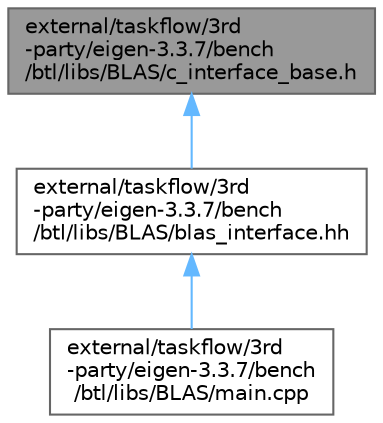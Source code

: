 digraph "external/taskflow/3rd-party/eigen-3.3.7/bench/btl/libs/BLAS/c_interface_base.h"
{
 // LATEX_PDF_SIZE
  bgcolor="transparent";
  edge [fontname=Helvetica,fontsize=10,labelfontname=Helvetica,labelfontsize=10];
  node [fontname=Helvetica,fontsize=10,shape=box,height=0.2,width=0.4];
  Node1 [id="Node000001",label="external/taskflow/3rd\l-party/eigen-3.3.7/bench\l/btl/libs/BLAS/c_interface_base.h",height=0.2,width=0.4,color="gray40", fillcolor="grey60", style="filled", fontcolor="black",tooltip=" "];
  Node1 -> Node2 [id="edge1_Node000001_Node000002",dir="back",color="steelblue1",style="solid",tooltip=" "];
  Node2 [id="Node000002",label="external/taskflow/3rd\l-party/eigen-3.3.7/bench\l/btl/libs/BLAS/blas_interface.hh",height=0.2,width=0.4,color="grey40", fillcolor="white", style="filled",URL="$blas__interface_8hh.html",tooltip=" "];
  Node2 -> Node3 [id="edge2_Node000002_Node000003",dir="back",color="steelblue1",style="solid",tooltip=" "];
  Node3 [id="Node000003",label="external/taskflow/3rd\l-party/eigen-3.3.7/bench\l/btl/libs/BLAS/main.cpp",height=0.2,width=0.4,color="grey40", fillcolor="white", style="filled",URL="$external_2taskflow_23rd-party_2eigen-3_83_87_2bench_2btl_2libs_2_b_l_a_s_2main_8cpp.html",tooltip=" "];
}
